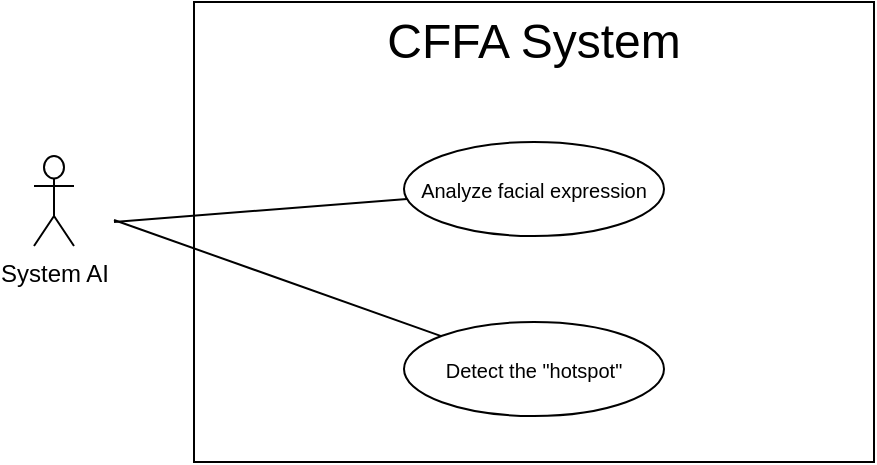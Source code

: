 <mxfile version="14.5.1" type="device" pages="3"><diagram name="Overview" id="3zdFAQ9TXDrnuSrpn0Js"><mxGraphModel dx="946" dy="615" grid="1" gridSize="10" guides="1" tooltips="1" connect="1" arrows="1" fold="1" page="1" pageScale="1" pageWidth="850" pageHeight="1100" math="0" shadow="0"><root><mxCell id="ZZzz68YeRppn-z06gavq-0"/><mxCell id="ZZzz68YeRppn-z06gavq-1" parent="ZZzz68YeRppn-z06gavq-0"/><mxCell id="ZZzz68YeRppn-z06gavq-2" value="" style="rounded=0;whiteSpace=wrap;html=1;" vertex="1" parent="ZZzz68YeRppn-z06gavq-1"><mxGeometry x="140" y="120" width="340" height="230" as="geometry"/></mxCell><mxCell id="ZZzz68YeRppn-z06gavq-3" value="&lt;span style=&quot;font-size: 24px&quot;&gt;CFFA System&lt;/span&gt;" style="text;html=1;strokeColor=none;fillColor=none;align=center;verticalAlign=middle;whiteSpace=wrap;rounded=0;" vertex="1" parent="ZZzz68YeRppn-z06gavq-1"><mxGeometry x="145" y="130" width="330" height="20" as="geometry"/></mxCell><mxCell id="ZZzz68YeRppn-z06gavq-4" value="System AI" style="shape=umlActor;verticalLabelPosition=bottom;verticalAlign=top;html=1;outlineConnect=0;" vertex="1" parent="ZZzz68YeRppn-z06gavq-1"><mxGeometry x="60" y="197" width="20" height="45" as="geometry"/></mxCell><mxCell id="ZZzz68YeRppn-z06gavq-5" value="&lt;span style=&quot;font-size: 10px&quot;&gt;Analyze facial expression&lt;/span&gt;" style="ellipse;whiteSpace=wrap;html=1;fillColor=#ffffff;gradientColor=none;" vertex="1" parent="ZZzz68YeRppn-z06gavq-1"><mxGeometry x="245" y="190" width="130" height="47" as="geometry"/></mxCell><mxCell id="ZZzz68YeRppn-z06gavq-6" value="" style="endArrow=none;html=1;rounded=0;" edge="1" parent="ZZzz68YeRppn-z06gavq-1" source="ZZzz68YeRppn-z06gavq-5"><mxGeometry relative="1" as="geometry"><mxPoint x="470.0" y="233.0" as="sourcePoint"/><mxPoint x="100" y="230" as="targetPoint"/></mxGeometry></mxCell><mxCell id="ZZzz68YeRppn-z06gavq-7" value="&lt;span style=&quot;font-size: 10px&quot;&gt;Detect the &quot;hotspot&quot;&lt;/span&gt;" style="ellipse;whiteSpace=wrap;html=1;fillColor=#ffffff;gradientColor=none;" vertex="1" parent="ZZzz68YeRppn-z06gavq-1"><mxGeometry x="245" y="280" width="130" height="47" as="geometry"/></mxCell><mxCell id="ZZzz68YeRppn-z06gavq-8" value="" style="endArrow=none;html=1;rounded=0;" edge="1" parent="ZZzz68YeRppn-z06gavq-1" source="ZZzz68YeRppn-z06gavq-7"><mxGeometry relative="1" as="geometry"><mxPoint x="255" y="229.5" as="sourcePoint"/><mxPoint x="100" y="229" as="targetPoint"/></mxGeometry></mxCell></root></mxGraphModel></diagram><diagram id="6UJ6OiUAnsXP5WU5iYvn" name="Emotion"><mxGraphModel dx="946" dy="615" grid="1" gridSize="10" guides="1" tooltips="1" connect="1" arrows="1" fold="1" page="1" pageScale="1" pageWidth="850" pageHeight="1100" math="0" shadow="0"><root><mxCell id="0"/><mxCell id="1" parent="0"/><mxCell id="vJSR54I9Ae6V6F8O3_Zi-1" value="" style="rounded=0;whiteSpace=wrap;html=1;" parent="1" vertex="1"><mxGeometry x="140" y="120" width="340" height="180" as="geometry"/></mxCell><mxCell id="INBuplyQTcS28SzZKjMm-4" value="&lt;span style=&quot;font-size: 24px&quot;&gt;CFFA System&lt;/span&gt;" style="text;html=1;strokeColor=none;fillColor=none;align=center;verticalAlign=middle;whiteSpace=wrap;rounded=0;" parent="1" vertex="1"><mxGeometry x="145" y="130" width="330" height="20" as="geometry"/></mxCell><mxCell id="INBuplyQTcS28SzZKjMm-324" value="System AI" style="shape=umlActor;verticalLabelPosition=bottom;verticalAlign=top;html=1;outlineConnect=0;" parent="1" vertex="1"><mxGeometry x="60" y="197" width="20" height="45" as="geometry"/></mxCell><mxCell id="INBuplyQTcS28SzZKjMm-354" value="&lt;span style=&quot;font-size: 10px&quot;&gt;Analyze facial expression&lt;/span&gt;" style="ellipse;whiteSpace=wrap;html=1;fillColor=#ffffff;gradientColor=none;" parent="1" vertex="1"><mxGeometry x="250" y="203" width="103" height="33" as="geometry"/></mxCell><mxCell id="INBuplyQTcS28SzZKjMm-356" value="" style="endArrow=none;html=1;rounded=0;exitX=0;exitY=0.5;exitDx=0;exitDy=0;" parent="1" source="INBuplyQTcS28SzZKjMm-354" edge="1"><mxGeometry relative="1" as="geometry"><mxPoint x="470.0" y="233.0" as="sourcePoint"/><mxPoint x="100" y="219" as="targetPoint"/></mxGeometry></mxCell></root></mxGraphModel></diagram><diagram name="Hotspot" id="XdNIyaBWHAKdgxbzdnsI"><mxGraphModel dx="946" dy="615" grid="1" gridSize="10" guides="1" tooltips="1" connect="1" arrows="1" fold="1" page="1" pageScale="1" pageWidth="850" pageHeight="1100" math="0" shadow="0"><root><mxCell id="9ianBl28lfUb-QbiFn6F-0"/><mxCell id="9ianBl28lfUb-QbiFn6F-1" parent="9ianBl28lfUb-QbiFn6F-0"/><mxCell id="9ianBl28lfUb-QbiFn6F-2" value="" style="rounded=0;whiteSpace=wrap;html=1;" vertex="1" parent="9ianBl28lfUb-QbiFn6F-1"><mxGeometry x="140" y="120" width="340" height="180" as="geometry"/></mxCell><mxCell id="9ianBl28lfUb-QbiFn6F-3" value="&lt;span style=&quot;font-size: 24px&quot;&gt;CFFA System&lt;/span&gt;" style="text;html=1;strokeColor=none;fillColor=none;align=center;verticalAlign=middle;whiteSpace=wrap;rounded=0;" vertex="1" parent="9ianBl28lfUb-QbiFn6F-1"><mxGeometry x="145" y="130" width="330" height="20" as="geometry"/></mxCell><mxCell id="9ianBl28lfUb-QbiFn6F-4" value="System AI" style="shape=umlActor;verticalLabelPosition=bottom;verticalAlign=top;html=1;outlineConnect=0;" vertex="1" parent="9ianBl28lfUb-QbiFn6F-1"><mxGeometry x="60" y="197" width="20" height="45" as="geometry"/></mxCell><mxCell id="9ianBl28lfUb-QbiFn6F-5" value="&lt;span style=&quot;font-size: 10px&quot;&gt;Detect the &quot;hot spot&quot;&lt;/span&gt;" style="ellipse;whiteSpace=wrap;html=1;fillColor=#ffffff;gradientColor=none;" vertex="1" parent="9ianBl28lfUb-QbiFn6F-1"><mxGeometry x="250" y="201" width="120" height="37" as="geometry"/></mxCell><mxCell id="9ianBl28lfUb-QbiFn6F-6" value="" style="endArrow=none;html=1;rounded=0;exitX=0;exitY=0.5;exitDx=0;exitDy=0;" edge="1" parent="9ianBl28lfUb-QbiFn6F-1" source="9ianBl28lfUb-QbiFn6F-5"><mxGeometry relative="1" as="geometry"><mxPoint x="470.0" y="233.0" as="sourcePoint"/><mxPoint x="100" y="219" as="targetPoint"/></mxGeometry></mxCell></root></mxGraphModel></diagram></mxfile>